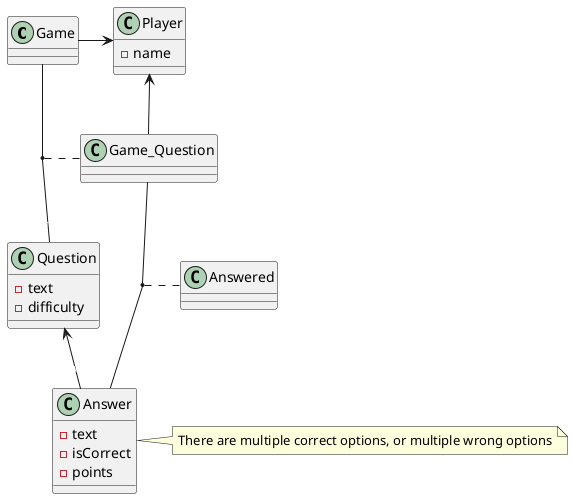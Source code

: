 @startuml
skinparam backgroundcolor transparent
skinparam shadowing false
skinparam ArrowFontColor white

top to bottom direction

class Game{}

class Player{
    - name
}

class Question {
    - text
    - difficulty
}

class Answer{
    - text
    - isCorrect
    - points
}

class Game_Question{}

class Answered{}

Player "1" <-left- "*" Game

Game_Question "*"-left->"1" Player

Game "*" -- "*" Question

(Game,Question) .. Game_Question

Question "1"<--"*" Answer

Game_Question "*"--"*" Answer

(Game_Question, Answer) .. Answered

note right of Answer
    There are multiple correct options, or multiple wrong options
end note
@enduml